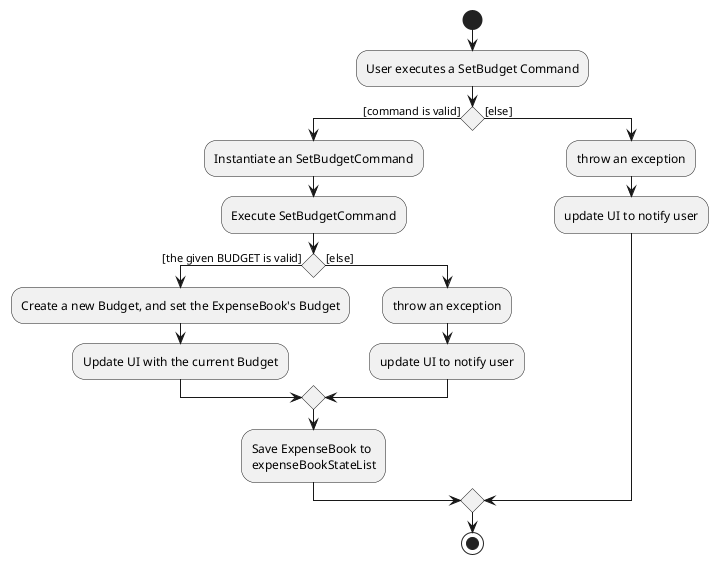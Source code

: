 @startuml
start
:User executes a SetBudget Command;

'Since the beta syntax does not support placing the condition outside the
'diamond we place it as the true branch instead.

if () then ([command is valid])
    :Instantiate an SetBudgetCommand;
    :Execute SetBudgetCommand;
    if () then ([the given BUDGET is valid])
        :Create a new Budget, and set the ExpenseBook's Budget;
        :Update UI with the current Budget;
    else ([else])
        :throw an exception;
        :update UI to notify user;
    endif
    :Save ExpenseBook to
    expenseBookStateList;
else ([else])
    :throw an exception;
    :update UI to notify user;
endif
stop
@enduml

